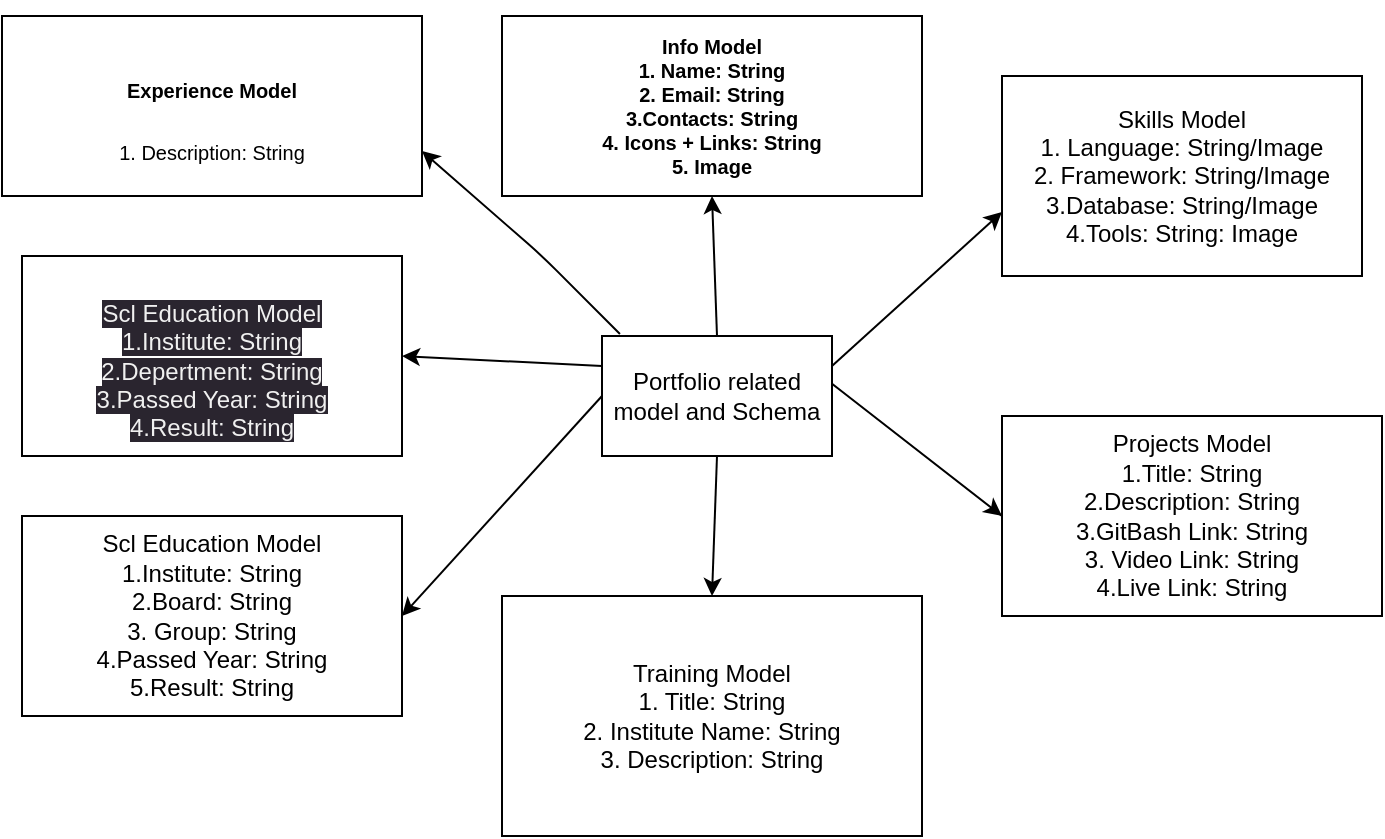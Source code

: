 <mxfile>
    <diagram id="isrpjJx3Adan69dx8r_k" name="Page-1">
        <mxGraphModel dx="1838" dy="787" grid="1" gridSize="10" guides="1" tooltips="1" connect="1" arrows="1" fold="1" page="1" pageScale="1" pageWidth="850" pageHeight="1100" math="0" shadow="0">
            <root>
                <mxCell id="0"/>
                <mxCell id="1" parent="0"/>
                <mxCell id="15" style="edgeStyle=none;html=1;exitX=0;exitY=0.5;exitDx=0;exitDy=0;entryX=0;entryY=0.5;entryDx=0;entryDy=0;" edge="1" parent="1" source="6" target="6">
                    <mxGeometry relative="1" as="geometry">
                        <Array as="points">
                            <mxPoint x="480" y="410"/>
                        </Array>
                    </mxGeometry>
                </mxCell>
                <mxCell id="16" style="edgeStyle=none;html=1;exitX=0.5;exitY=0;exitDx=0;exitDy=0;entryX=0.5;entryY=1;entryDx=0;entryDy=0;" edge="1" parent="1" source="2" target="4">
                    <mxGeometry relative="1" as="geometry"/>
                </mxCell>
                <mxCell id="17" style="edgeStyle=none;html=1;exitX=0.5;exitY=1;exitDx=0;exitDy=0;entryX=0.5;entryY=0;entryDx=0;entryDy=0;" edge="1" parent="1" source="2" target="9">
                    <mxGeometry relative="1" as="geometry"/>
                </mxCell>
                <mxCell id="18" style="edgeStyle=none;html=1;exitX=0;exitY=0.5;exitDx=0;exitDy=0;entryX=1;entryY=0.5;entryDx=0;entryDy=0;" edge="1" parent="1" source="2" target="8">
                    <mxGeometry relative="1" as="geometry"/>
                </mxCell>
                <mxCell id="19" style="edgeStyle=none;html=1;exitX=0;exitY=0.25;exitDx=0;exitDy=0;entryX=1;entryY=0.5;entryDx=0;entryDy=0;" edge="1" parent="1" source="2" target="7">
                    <mxGeometry relative="1" as="geometry"/>
                </mxCell>
                <mxCell id="20" style="edgeStyle=none;html=1;exitX=1;exitY=0.25;exitDx=0;exitDy=0;entryX=0;entryY=0.68;entryDx=0;entryDy=0;entryPerimeter=0;" edge="1" parent="1" source="2" target="5">
                    <mxGeometry relative="1" as="geometry"/>
                </mxCell>
                <mxCell id="2" value="Portfolio related model and Schema" style="rounded=0;whiteSpace=wrap;html=1;" parent="1" vertex="1">
                    <mxGeometry x="370" y="390" width="115" height="60" as="geometry"/>
                </mxCell>
                <mxCell id="4" value="&lt;h5&gt;&lt;font style=&quot;font-size: 10px;&quot;&gt;Info Model&lt;br&gt;&lt;/font&gt;&lt;font style=&quot;font-size: 10px;&quot;&gt;1. Name: String&lt;br&gt;&lt;/font&gt;&lt;font style=&quot;font-size: 10px;&quot;&gt;2. Email: String&lt;br&gt;&lt;/font&gt;&lt;font style=&quot;font-size: 10px;&quot;&gt;3.Contacts: String&lt;br&gt;&lt;/font&gt;&lt;font style=&quot;font-size: 10px;&quot;&gt;4. Icons + Links: String&lt;br&gt;&lt;/font&gt;&lt;font style=&quot;font-size: 10px;&quot;&gt;5. Image&lt;/font&gt;&lt;/h5&gt;" style="rounded=0;whiteSpace=wrap;html=1;" vertex="1" parent="1">
                    <mxGeometry x="320" y="230" width="210" height="90" as="geometry"/>
                </mxCell>
                <mxCell id="5" value="Skills Model&lt;br&gt;1. Language: String/Image&lt;br&gt;2. Framework: String/Image&lt;br&gt;3.Database: String/Image&lt;br&gt;4.Tools: String: Image" style="rounded=0;whiteSpace=wrap;html=1;" vertex="1" parent="1">
                    <mxGeometry x="570" y="260" width="180" height="100" as="geometry"/>
                </mxCell>
                <mxCell id="6" value="Projects Model&lt;br&gt;1.Title: String&lt;br&gt;2.Description: String&lt;br&gt;3.GitBash Link: String&lt;br&gt;3. Video Link: String&lt;br&gt;4.Live Link: String" style="rounded=0;whiteSpace=wrap;html=1;" vertex="1" parent="1">
                    <mxGeometry x="570" y="430" width="190" height="100" as="geometry"/>
                </mxCell>
                <mxCell id="7" value="&lt;br&gt;&lt;span style=&quot;color: rgb(240, 240, 240); font-family: Helvetica; font-size: 12px; font-style: normal; font-variant-ligatures: normal; font-variant-caps: normal; font-weight: 400; letter-spacing: normal; orphans: 2; text-align: center; text-indent: 0px; text-transform: none; widows: 2; word-spacing: 0px; -webkit-text-stroke-width: 0px; background-color: rgb(42, 37, 47); text-decoration-thickness: initial; text-decoration-style: initial; text-decoration-color: initial; float: none; display: inline !important;&quot;&gt;Scl Education Model&lt;/span&gt;&lt;br style=&quot;border-color: rgb(0, 0, 0); color: rgb(240, 240, 240); font-family: Helvetica; font-size: 12px; font-style: normal; font-variant-ligatures: normal; font-variant-caps: normal; font-weight: 400; letter-spacing: normal; orphans: 2; text-align: center; text-indent: 0px; text-transform: none; widows: 2; word-spacing: 0px; -webkit-text-stroke-width: 0px; background-color: rgb(42, 37, 47); text-decoration-thickness: initial; text-decoration-style: initial; text-decoration-color: initial;&quot;&gt;&lt;span style=&quot;color: rgb(240, 240, 240); font-family: Helvetica; font-size: 12px; font-style: normal; font-variant-ligatures: normal; font-variant-caps: normal; font-weight: 400; letter-spacing: normal; orphans: 2; text-align: center; text-indent: 0px; text-transform: none; widows: 2; word-spacing: 0px; -webkit-text-stroke-width: 0px; background-color: rgb(42, 37, 47); text-decoration-thickness: initial; text-decoration-style: initial; text-decoration-color: initial; float: none; display: inline !important;&quot;&gt;1.Institute: String&lt;/span&gt;&lt;br style=&quot;border-color: rgb(0, 0, 0); color: rgb(240, 240, 240); font-family: Helvetica; font-size: 12px; font-style: normal; font-variant-ligatures: normal; font-variant-caps: normal; font-weight: 400; letter-spacing: normal; orphans: 2; text-align: center; text-indent: 0px; text-transform: none; widows: 2; word-spacing: 0px; -webkit-text-stroke-width: 0px; background-color: rgb(42, 37, 47); text-decoration-thickness: initial; text-decoration-style: initial; text-decoration-color: initial;&quot;&gt;&lt;span style=&quot;color: rgb(240, 240, 240); font-family: Helvetica; font-size: 12px; font-style: normal; font-variant-ligatures: normal; font-variant-caps: normal; font-weight: 400; letter-spacing: normal; orphans: 2; text-align: center; text-indent: 0px; text-transform: none; widows: 2; word-spacing: 0px; -webkit-text-stroke-width: 0px; background-color: rgb(42, 37, 47); text-decoration-thickness: initial; text-decoration-style: initial; text-decoration-color: initial; float: none; display: inline !important;&quot;&gt;2.Depertment: String&lt;/span&gt;&lt;br style=&quot;border-color: rgb(0, 0, 0); color: rgb(240, 240, 240); font-family: Helvetica; font-size: 12px; font-style: normal; font-variant-ligatures: normal; font-variant-caps: normal; font-weight: 400; letter-spacing: normal; orphans: 2; text-align: center; text-indent: 0px; text-transform: none; widows: 2; word-spacing: 0px; -webkit-text-stroke-width: 0px; background-color: rgb(42, 37, 47); text-decoration-thickness: initial; text-decoration-style: initial; text-decoration-color: initial;&quot;&gt;&lt;span style=&quot;color: rgb(240, 240, 240); font-family: Helvetica; font-size: 12px; font-style: normal; font-variant-ligatures: normal; font-variant-caps: normal; font-weight: 400; letter-spacing: normal; orphans: 2; text-align: center; text-indent: 0px; text-transform: none; widows: 2; word-spacing: 0px; -webkit-text-stroke-width: 0px; background-color: rgb(42, 37, 47); text-decoration-thickness: initial; text-decoration-style: initial; text-decoration-color: initial; float: none; display: inline !important;&quot;&gt;3.Passed Year: String&lt;/span&gt;&lt;br style=&quot;border-color: rgb(0, 0, 0); color: rgb(240, 240, 240); font-family: Helvetica; font-size: 12px; font-style: normal; font-variant-ligatures: normal; font-variant-caps: normal; font-weight: 400; letter-spacing: normal; orphans: 2; text-align: center; text-indent: 0px; text-transform: none; widows: 2; word-spacing: 0px; -webkit-text-stroke-width: 0px; background-color: rgb(42, 37, 47); text-decoration-thickness: initial; text-decoration-style: initial; text-decoration-color: initial;&quot;&gt;&lt;span style=&quot;color: rgb(240, 240, 240); font-family: Helvetica; font-size: 12px; font-style: normal; font-variant-ligatures: normal; font-variant-caps: normal; font-weight: 400; letter-spacing: normal; orphans: 2; text-align: center; text-indent: 0px; text-transform: none; widows: 2; word-spacing: 0px; -webkit-text-stroke-width: 0px; background-color: rgb(42, 37, 47); text-decoration-thickness: initial; text-decoration-style: initial; text-decoration-color: initial; float: none; display: inline !important;&quot;&gt;4.Result: String&lt;/span&gt;&lt;br&gt;" style="rounded=0;whiteSpace=wrap;html=1;" vertex="1" parent="1">
                    <mxGeometry x="80" y="350" width="190" height="100" as="geometry"/>
                </mxCell>
                <mxCell id="8" value="Scl Education Model&lt;br&gt;1.Institute: String&lt;br&gt;2.Board: String&lt;br&gt;3. Group: String&lt;br&gt;4.Passed Year: String&lt;br&gt;5.Result: String" style="rounded=0;whiteSpace=wrap;html=1;" vertex="1" parent="1">
                    <mxGeometry x="80" y="480" width="190" height="100" as="geometry"/>
                </mxCell>
                <mxCell id="9" value="Training Model&lt;br&gt;1. Title: String&lt;br&gt;2. Institute Name: String&lt;br&gt;3. Description: String" style="rounded=0;whiteSpace=wrap;html=1;" vertex="1" parent="1">
                    <mxGeometry x="320" y="520" width="210" height="120" as="geometry"/>
                </mxCell>
                <mxCell id="23" style="edgeStyle=none;html=1;exitX=0.078;exitY=-0.017;exitDx=0;exitDy=0;entryX=1;entryY=0.75;entryDx=0;entryDy=0;fontSize=10;exitPerimeter=0;" edge="1" parent="1" source="2" target="22">
                    <mxGeometry relative="1" as="geometry">
                        <Array as="points">
                            <mxPoint x="340" y="350"/>
                        </Array>
                    </mxGeometry>
                </mxCell>
                <mxCell id="22" value="&lt;h5&gt;&lt;span style=&quot;font-size: 10px;&quot;&gt;Experience Model&lt;/span&gt;&lt;/h5&gt;&lt;div&gt;&lt;span style=&quot;font-size: 10px;&quot;&gt;1. Description: String&lt;/span&gt;&lt;/div&gt;" style="rounded=0;whiteSpace=wrap;html=1;" vertex="1" parent="1">
                    <mxGeometry x="70" y="230" width="210" height="90" as="geometry"/>
                </mxCell>
            </root>
        </mxGraphModel>
    </diagram>
</mxfile>